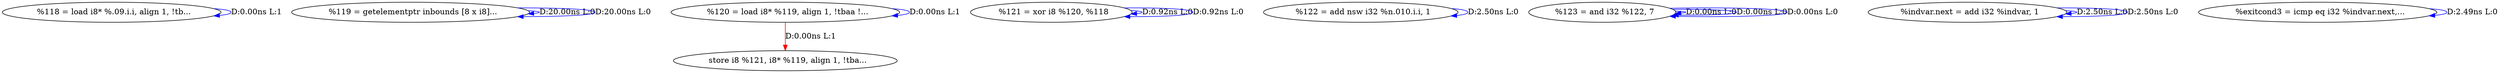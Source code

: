 digraph {
Node0x4191040[label="  %118 = load i8* %.09.i.i, align 1, !tb..."];
Node0x4191040 -> Node0x4191040[label="D:0.00ns L:1",color=blue];
Node0x4191120[label="  %119 = getelementptr inbounds [8 x i8]..."];
Node0x4191120 -> Node0x4191120[label="D:20.00ns L:0",color=blue];
Node0x4191120 -> Node0x4191120[label="D:20.00ns L:0",color=blue];
Node0x4191200[label="  %120 = load i8* %119, align 1, !tbaa !..."];
Node0x4191200 -> Node0x4191200[label="D:0.00ns L:1",color=blue];
Node0x41914a0[label="  store i8 %121, i8* %119, align 1, !tba..."];
Node0x4191200 -> Node0x41914a0[label="D:0.00ns L:1",color=red];
Node0x41912e0[label="  %121 = xor i8 %120, %118"];
Node0x41912e0 -> Node0x41912e0[label="D:0.92ns L:0",color=blue];
Node0x41912e0 -> Node0x41912e0[label="D:0.92ns L:0",color=blue];
Node0x4191580[label="  %122 = add nsw i32 %n.010.i.i, 1"];
Node0x4191580 -> Node0x4191580[label="D:2.50ns L:0",color=blue];
Node0x4191660[label="  %123 = and i32 %122, 7"];
Node0x4191660 -> Node0x4191660[label="D:0.00ns L:0",color=blue];
Node0x4191660 -> Node0x4191660[label="D:0.00ns L:0",color=blue];
Node0x4191660 -> Node0x4191660[label="D:0.00ns L:0",color=blue];
Node0x4191740[label="  %indvar.next = add i32 %indvar, 1"];
Node0x4191740 -> Node0x4191740[label="D:2.50ns L:0",color=blue];
Node0x4191740 -> Node0x4191740[label="D:2.50ns L:0",color=blue];
Node0x4191820[label="  %exitcond3 = icmp eq i32 %indvar.next,..."];
Node0x4191820 -> Node0x4191820[label="D:2.49ns L:0",color=blue];
}
